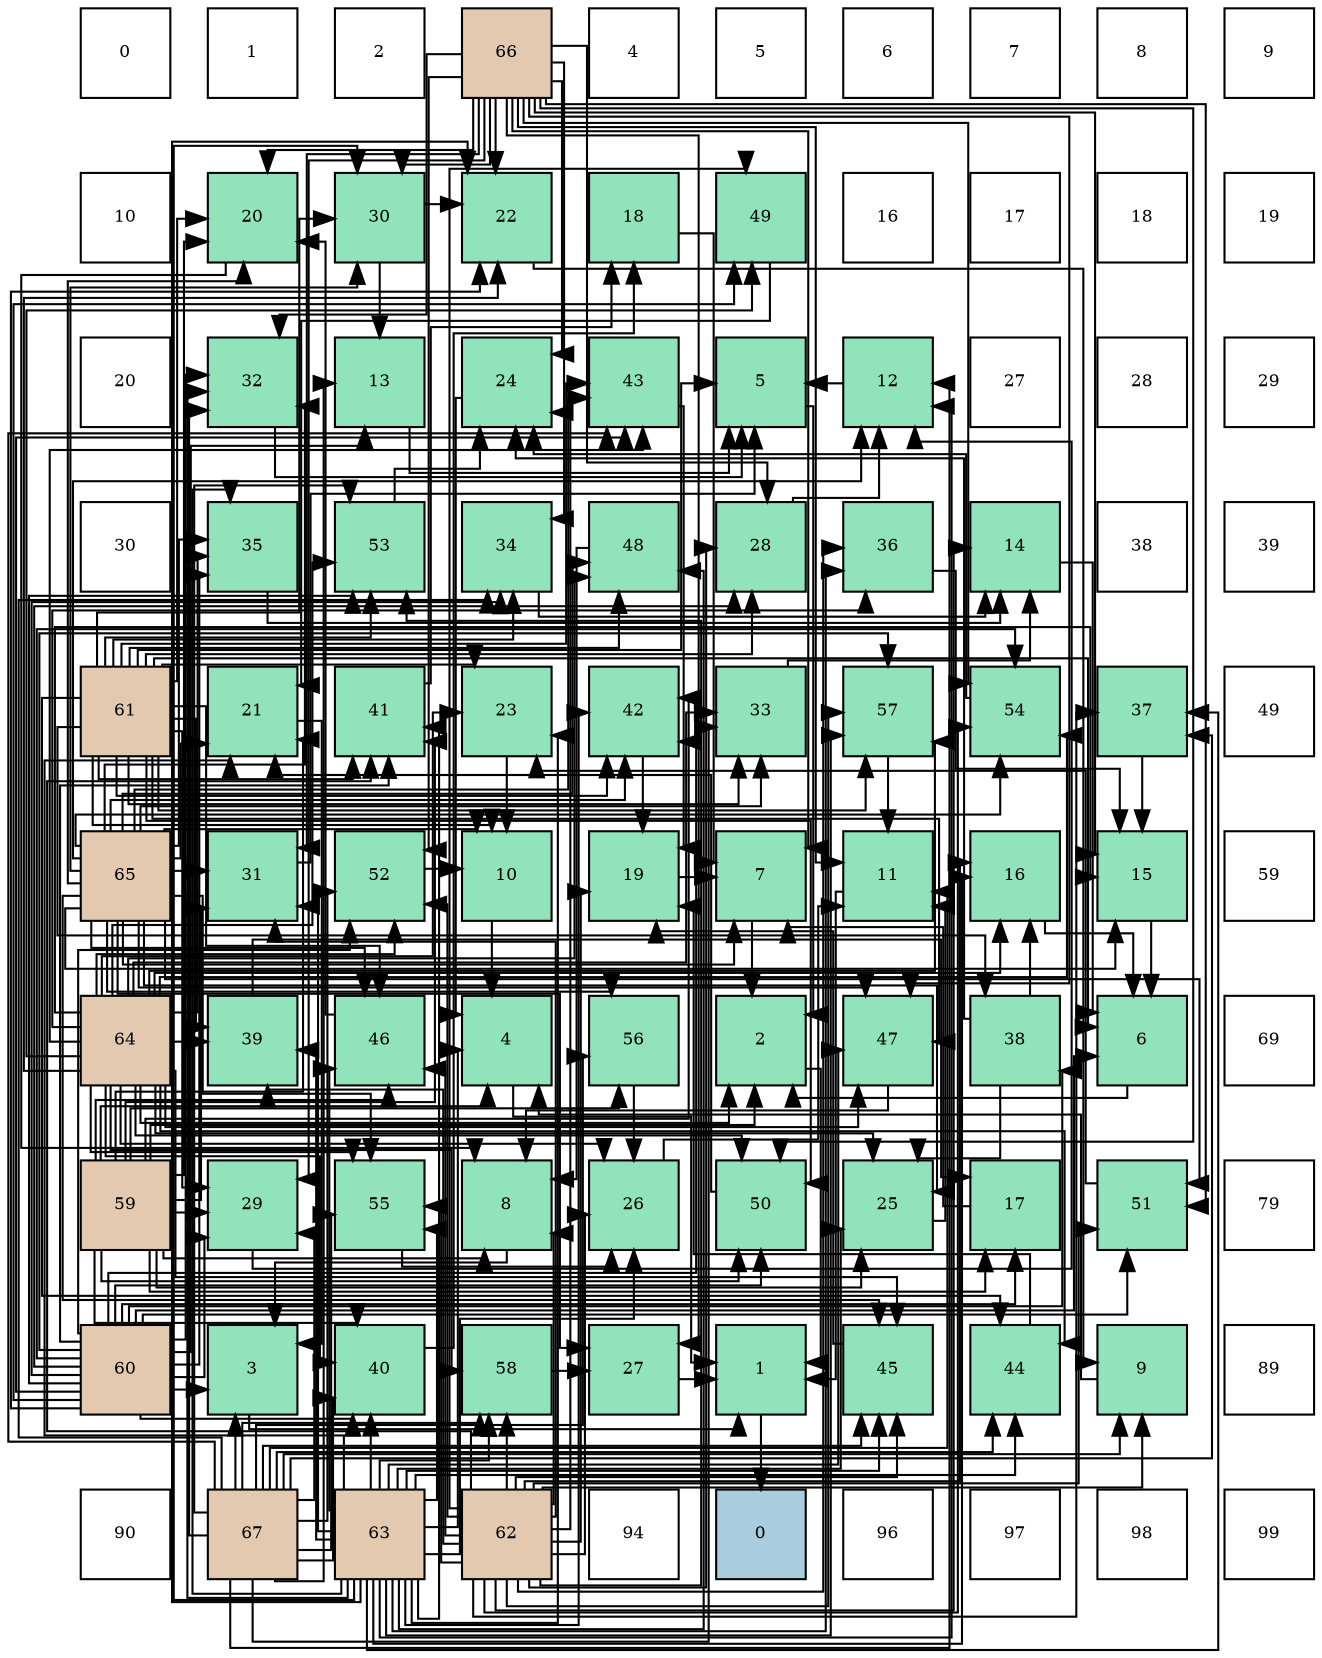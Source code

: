 digraph layout{
 rankdir=TB;
 splines=ortho;
 node [style=filled shape=square fixedsize=true width=0.6];
0[label="0", fontsize=8, fillcolor="#ffffff"];
1[label="1", fontsize=8, fillcolor="#ffffff"];
2[label="2", fontsize=8, fillcolor="#ffffff"];
3[label="66", fontsize=8, fillcolor="#e3c9af"];
4[label="4", fontsize=8, fillcolor="#ffffff"];
5[label="5", fontsize=8, fillcolor="#ffffff"];
6[label="6", fontsize=8, fillcolor="#ffffff"];
7[label="7", fontsize=8, fillcolor="#ffffff"];
8[label="8", fontsize=8, fillcolor="#ffffff"];
9[label="9", fontsize=8, fillcolor="#ffffff"];
10[label="10", fontsize=8, fillcolor="#ffffff"];
11[label="20", fontsize=8, fillcolor="#91e3bb"];
12[label="30", fontsize=8, fillcolor="#91e3bb"];
13[label="22", fontsize=8, fillcolor="#91e3bb"];
14[label="18", fontsize=8, fillcolor="#91e3bb"];
15[label="49", fontsize=8, fillcolor="#91e3bb"];
16[label="16", fontsize=8, fillcolor="#ffffff"];
17[label="17", fontsize=8, fillcolor="#ffffff"];
18[label="18", fontsize=8, fillcolor="#ffffff"];
19[label="19", fontsize=8, fillcolor="#ffffff"];
20[label="20", fontsize=8, fillcolor="#ffffff"];
21[label="32", fontsize=8, fillcolor="#91e3bb"];
22[label="13", fontsize=8, fillcolor="#91e3bb"];
23[label="24", fontsize=8, fillcolor="#91e3bb"];
24[label="43", fontsize=8, fillcolor="#91e3bb"];
25[label="5", fontsize=8, fillcolor="#91e3bb"];
26[label="12", fontsize=8, fillcolor="#91e3bb"];
27[label="27", fontsize=8, fillcolor="#ffffff"];
28[label="28", fontsize=8, fillcolor="#ffffff"];
29[label="29", fontsize=8, fillcolor="#ffffff"];
30[label="30", fontsize=8, fillcolor="#ffffff"];
31[label="35", fontsize=8, fillcolor="#91e3bb"];
32[label="53", fontsize=8, fillcolor="#91e3bb"];
33[label="34", fontsize=8, fillcolor="#91e3bb"];
34[label="48", fontsize=8, fillcolor="#91e3bb"];
35[label="28", fontsize=8, fillcolor="#91e3bb"];
36[label="36", fontsize=8, fillcolor="#91e3bb"];
37[label="14", fontsize=8, fillcolor="#91e3bb"];
38[label="38", fontsize=8, fillcolor="#ffffff"];
39[label="39", fontsize=8, fillcolor="#ffffff"];
40[label="61", fontsize=8, fillcolor="#e3c9af"];
41[label="21", fontsize=8, fillcolor="#91e3bb"];
42[label="41", fontsize=8, fillcolor="#91e3bb"];
43[label="23", fontsize=8, fillcolor="#91e3bb"];
44[label="42", fontsize=8, fillcolor="#91e3bb"];
45[label="33", fontsize=8, fillcolor="#91e3bb"];
46[label="57", fontsize=8, fillcolor="#91e3bb"];
47[label="54", fontsize=8, fillcolor="#91e3bb"];
48[label="37", fontsize=8, fillcolor="#91e3bb"];
49[label="49", fontsize=8, fillcolor="#ffffff"];
50[label="65", fontsize=8, fillcolor="#e3c9af"];
51[label="31", fontsize=8, fillcolor="#91e3bb"];
52[label="52", fontsize=8, fillcolor="#91e3bb"];
53[label="10", fontsize=8, fillcolor="#91e3bb"];
54[label="19", fontsize=8, fillcolor="#91e3bb"];
55[label="7", fontsize=8, fillcolor="#91e3bb"];
56[label="11", fontsize=8, fillcolor="#91e3bb"];
57[label="16", fontsize=8, fillcolor="#91e3bb"];
58[label="15", fontsize=8, fillcolor="#91e3bb"];
59[label="59", fontsize=8, fillcolor="#ffffff"];
60[label="64", fontsize=8, fillcolor="#e3c9af"];
61[label="39", fontsize=8, fillcolor="#91e3bb"];
62[label="46", fontsize=8, fillcolor="#91e3bb"];
63[label="4", fontsize=8, fillcolor="#91e3bb"];
64[label="56", fontsize=8, fillcolor="#91e3bb"];
65[label="2", fontsize=8, fillcolor="#91e3bb"];
66[label="47", fontsize=8, fillcolor="#91e3bb"];
67[label="38", fontsize=8, fillcolor="#91e3bb"];
68[label="6", fontsize=8, fillcolor="#91e3bb"];
69[label="69", fontsize=8, fillcolor="#ffffff"];
70[label="59", fontsize=8, fillcolor="#e3c9af"];
71[label="29", fontsize=8, fillcolor="#91e3bb"];
72[label="55", fontsize=8, fillcolor="#91e3bb"];
73[label="8", fontsize=8, fillcolor="#91e3bb"];
74[label="26", fontsize=8, fillcolor="#91e3bb"];
75[label="50", fontsize=8, fillcolor="#91e3bb"];
76[label="25", fontsize=8, fillcolor="#91e3bb"];
77[label="17", fontsize=8, fillcolor="#91e3bb"];
78[label="51", fontsize=8, fillcolor="#91e3bb"];
79[label="79", fontsize=8, fillcolor="#ffffff"];
80[label="60", fontsize=8, fillcolor="#e3c9af"];
81[label="3", fontsize=8, fillcolor="#91e3bb"];
82[label="40", fontsize=8, fillcolor="#91e3bb"];
83[label="58", fontsize=8, fillcolor="#91e3bb"];
84[label="27", fontsize=8, fillcolor="#91e3bb"];
85[label="1", fontsize=8, fillcolor="#91e3bb"];
86[label="45", fontsize=8, fillcolor="#91e3bb"];
87[label="44", fontsize=8, fillcolor="#91e3bb"];
88[label="9", fontsize=8, fillcolor="#91e3bb"];
89[label="89", fontsize=8, fillcolor="#ffffff"];
90[label="90", fontsize=8, fillcolor="#ffffff"];
91[label="67", fontsize=8, fillcolor="#e3c9af"];
92[label="63", fontsize=8, fillcolor="#e3c9af"];
93[label="62", fontsize=8, fillcolor="#e3c9af"];
94[label="94", fontsize=8, fillcolor="#ffffff"];
95[label="0", fontsize=8, fillcolor="#a9ccde"];
96[label="96", fontsize=8, fillcolor="#ffffff"];
97[label="97", fontsize=8, fillcolor="#ffffff"];
98[label="98", fontsize=8, fillcolor="#ffffff"];
99[label="99", fontsize=8, fillcolor="#ffffff"];
edge [constraint=false, style=vis];85 -> 95;
65 -> 85;
81 -> 85;
63 -> 85;
25 -> 65;
68 -> 65;
55 -> 65;
73 -> 81;
88 -> 63;
53 -> 63;
56 -> 85;
26 -> 25;
22 -> 25;
37 -> 68;
58 -> 68;
57 -> 68;
77 -> 55;
14 -> 55;
54 -> 55;
11 -> 73;
41 -> 81;
13 -> 88;
43 -> 53;
23 -> 63;
76 -> 56;
74 -> 56;
84 -> 85;
35 -> 26;
71 -> 26;
12 -> 22;
12 -> 13;
51 -> 25;
21 -> 25;
45 -> 37;
33 -> 37;
31 -> 37;
36 -> 58;
48 -> 58;
67 -> 57;
67 -> 23;
67 -> 76;
61 -> 77;
82 -> 14;
42 -> 14;
44 -> 54;
24 -> 54;
87 -> 54;
86 -> 54;
62 -> 11;
66 -> 73;
34 -> 73;
15 -> 41;
75 -> 41;
78 -> 43;
52 -> 53;
32 -> 23;
47 -> 23;
72 -> 74;
64 -> 74;
46 -> 56;
83 -> 84;
70 -> 65;
70 -> 63;
70 -> 73;
70 -> 77;
70 -> 11;
70 -> 41;
70 -> 76;
70 -> 71;
70 -> 51;
70 -> 82;
70 -> 42;
70 -> 44;
70 -> 62;
70 -> 75;
70 -> 64;
80 -> 81;
80 -> 68;
80 -> 22;
80 -> 77;
80 -> 13;
80 -> 35;
80 -> 71;
80 -> 21;
80 -> 33;
80 -> 31;
80 -> 67;
80 -> 82;
80 -> 42;
80 -> 44;
80 -> 24;
80 -> 15;
80 -> 75;
80 -> 78;
80 -> 52;
80 -> 32;
80 -> 47;
80 -> 46;
40 -> 25;
40 -> 68;
40 -> 53;
40 -> 11;
40 -> 43;
40 -> 35;
40 -> 71;
40 -> 12;
40 -> 45;
40 -> 33;
40 -> 67;
40 -> 61;
40 -> 42;
40 -> 44;
40 -> 24;
40 -> 87;
40 -> 62;
40 -> 66;
40 -> 34;
40 -> 75;
40 -> 32;
40 -> 46;
93 -> 73;
93 -> 88;
93 -> 37;
93 -> 57;
93 -> 54;
93 -> 23;
93 -> 74;
93 -> 35;
93 -> 51;
93 -> 36;
93 -> 48;
93 -> 61;
93 -> 42;
93 -> 86;
93 -> 62;
93 -> 15;
93 -> 78;
93 -> 52;
93 -> 32;
93 -> 47;
93 -> 72;
93 -> 46;
93 -> 83;
92 -> 63;
92 -> 26;
92 -> 57;
92 -> 41;
92 -> 13;
92 -> 43;
92 -> 76;
92 -> 74;
92 -> 12;
92 -> 51;
92 -> 21;
92 -> 31;
92 -> 36;
92 -> 48;
92 -> 61;
92 -> 82;
92 -> 42;
92 -> 44;
92 -> 87;
92 -> 86;
92 -> 62;
92 -> 66;
92 -> 34;
92 -> 72;
92 -> 46;
92 -> 83;
60 -> 65;
60 -> 58;
60 -> 57;
60 -> 13;
60 -> 43;
60 -> 76;
60 -> 74;
60 -> 45;
60 -> 31;
60 -> 36;
60 -> 61;
60 -> 82;
60 -> 24;
60 -> 87;
60 -> 86;
60 -> 66;
60 -> 34;
60 -> 15;
60 -> 75;
60 -> 52;
60 -> 32;
60 -> 47;
60 -> 72;
60 -> 46;
60 -> 83;
50 -> 55;
50 -> 53;
50 -> 26;
50 -> 58;
50 -> 11;
50 -> 41;
50 -> 76;
50 -> 84;
50 -> 12;
50 -> 51;
50 -> 21;
50 -> 45;
50 -> 31;
50 -> 44;
50 -> 24;
50 -> 86;
50 -> 62;
50 -> 66;
50 -> 34;
50 -> 78;
50 -> 47;
50 -> 72;
50 -> 64;
3 -> 55;
3 -> 56;
3 -> 58;
3 -> 11;
3 -> 13;
3 -> 23;
3 -> 84;
3 -> 35;
3 -> 71;
3 -> 12;
3 -> 51;
3 -> 21;
3 -> 33;
3 -> 66;
3 -> 75;
3 -> 78;
3 -> 52;
3 -> 47;
91 -> 81;
91 -> 88;
91 -> 56;
91 -> 26;
91 -> 22;
91 -> 71;
91 -> 21;
91 -> 45;
91 -> 33;
91 -> 48;
91 -> 82;
91 -> 24;
91 -> 87;
91 -> 86;
91 -> 52;
91 -> 32;
91 -> 72;
91 -> 64;
91 -> 83;
edge [constraint=true, style=invis];
0 -> 10 -> 20 -> 30 -> 40 -> 50 -> 60 -> 70 -> 80 -> 90;
1 -> 11 -> 21 -> 31 -> 41 -> 51 -> 61 -> 71 -> 81 -> 91;
2 -> 12 -> 22 -> 32 -> 42 -> 52 -> 62 -> 72 -> 82 -> 92;
3 -> 13 -> 23 -> 33 -> 43 -> 53 -> 63 -> 73 -> 83 -> 93;
4 -> 14 -> 24 -> 34 -> 44 -> 54 -> 64 -> 74 -> 84 -> 94;
5 -> 15 -> 25 -> 35 -> 45 -> 55 -> 65 -> 75 -> 85 -> 95;
6 -> 16 -> 26 -> 36 -> 46 -> 56 -> 66 -> 76 -> 86 -> 96;
7 -> 17 -> 27 -> 37 -> 47 -> 57 -> 67 -> 77 -> 87 -> 97;
8 -> 18 -> 28 -> 38 -> 48 -> 58 -> 68 -> 78 -> 88 -> 98;
9 -> 19 -> 29 -> 39 -> 49 -> 59 -> 69 -> 79 -> 89 -> 99;
rank = same {0 -> 1 -> 2 -> 3 -> 4 -> 5 -> 6 -> 7 -> 8 -> 9};
rank = same {10 -> 11 -> 12 -> 13 -> 14 -> 15 -> 16 -> 17 -> 18 -> 19};
rank = same {20 -> 21 -> 22 -> 23 -> 24 -> 25 -> 26 -> 27 -> 28 -> 29};
rank = same {30 -> 31 -> 32 -> 33 -> 34 -> 35 -> 36 -> 37 -> 38 -> 39};
rank = same {40 -> 41 -> 42 -> 43 -> 44 -> 45 -> 46 -> 47 -> 48 -> 49};
rank = same {50 -> 51 -> 52 -> 53 -> 54 -> 55 -> 56 -> 57 -> 58 -> 59};
rank = same {60 -> 61 -> 62 -> 63 -> 64 -> 65 -> 66 -> 67 -> 68 -> 69};
rank = same {70 -> 71 -> 72 -> 73 -> 74 -> 75 -> 76 -> 77 -> 78 -> 79};
rank = same {80 -> 81 -> 82 -> 83 -> 84 -> 85 -> 86 -> 87 -> 88 -> 89};
rank = same {90 -> 91 -> 92 -> 93 -> 94 -> 95 -> 96 -> 97 -> 98 -> 99};
}
